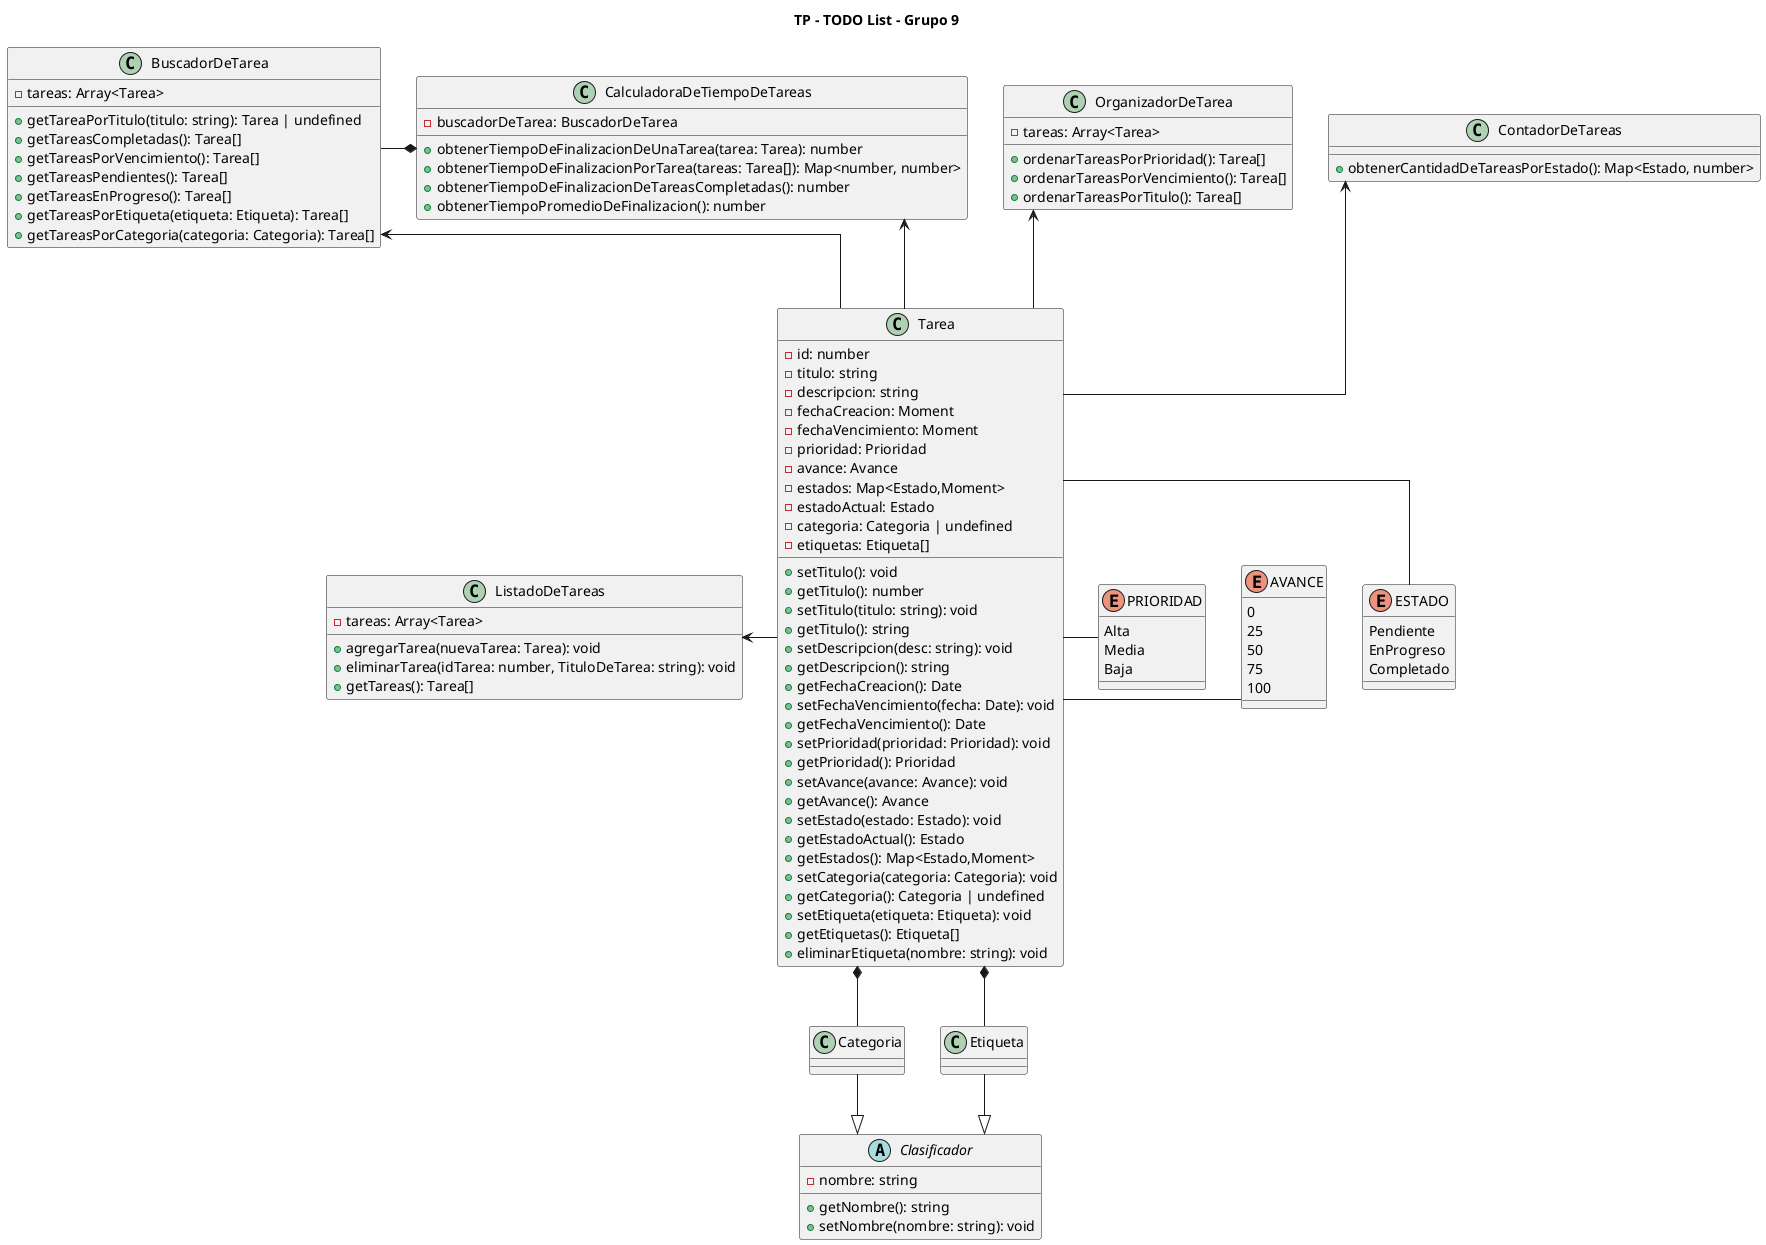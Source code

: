 @startuml ToDoList

title TP - TODO List - Grupo 9
skinparam lineType ortho

class Tarea{
   - id: number
   - titulo: string
   - descripcion: string
   - fechaCreacion: Moment
   - fechaVencimiento: Moment
   - prioridad: Prioridad
   - avance: Avance
   - estados: Map<Estado,Moment>
   - estadoActual: Estado
   - categoria: Categoria | undefined
   - etiquetas: Etiqueta[]
    
    + setTitulo(): void
    + getTitulo(): number
    + setTitulo(titulo: string): void
    + getTitulo(): string
    + setDescripcion(desc: string): void
    + getDescripcion(): string
    + getFechaCreacion(): Date
    + setFechaVencimiento(fecha: Date): void
    + getFechaVencimiento(): Date
    + setPrioridad(prioridad: Prioridad): void
    + getPrioridad(): Prioridad
    + setAvance(avance: Avance): void
    + getAvance(): Avance
    + setEstado(estado: Estado): void
    + getEstadoActual(): Estado
    + getEstados(): Map<Estado,Moment>
    + setCategoria(categoria: Categoria): void
    + getCategoria(): Categoria | undefined
    + setEtiqueta(etiqueta: Etiqueta): void
    + getEtiquetas(): Etiqueta[]
    + eliminarEtiqueta(nombre: string): void
}

class ListadoDeTareas{
    - tareas: Array<Tarea>
    + agregarTarea(nuevaTarea: Tarea): void
    + eliminarTarea(idTarea: number, TituloDeTarea: string): void
    + getTareas(): Tarea[]
}

class BuscadorDeTarea{
    - tareas: Array<Tarea>

    + getTareaPorTitulo(titulo: string): Tarea | undefined
    + getTareasCompletadas(): Tarea[]
    + getTareasPorVencimiento(): Tarea[]
    + getTareasPendientes(): Tarea[]
    + getTareasEnProgreso(): Tarea[]
    + getTareasPorEtiqueta(etiqueta: Etiqueta): Tarea[]
    + getTareasPorCategoria(categoria: Categoria): Tarea[]
}

class OrganizadorDeTarea{
    - tareas: Array<Tarea>

    + ordenarTareasPorPrioridad(): Tarea[]
    + ordenarTareasPorVencimiento(): Tarea[]
    + ordenarTareasPorTitulo(): Tarea[]
}

class CalculadoraDeTiempoDeTareas{
    - buscadorDeTarea: BuscadorDeTarea

    + obtenerTiempoDeFinalizacionDeUnaTarea(tarea: Tarea): number
    + obtenerTiempoDeFinalizacionPorTarea(tareas: Tarea[]): Map<number, number>
    + obtenerTiempoDeFinalizacionDeTareasCompletadas(): number
    + obtenerTiempoPromedioDeFinalizacion(): number
}

class ContadorDeTareas{
    + obtenerCantidadDeTareasPorEstado(): Map<Estado, number>
}

abstract class Clasificador{
    - nombre: string

    + getNombre(): string
    + setNombre(nombre: string): void
}

class Categoria {}
class Etiqueta {}

ENUM ESTADO{
    Pendiente
    EnProgreso
    Completado
}

ENUM AVANCE{
    0
    25
    50
    75
    100
}

ENUM PRIORIDAD{
    Alta
    Media
    Baja
}

CalculadoraDeTiempoDeTareas <-- Tarea
ContadorDeTareas <-- Tarea
OrganizadorDeTarea <-- Tarea
BuscadorDeTarea <-- Tarea
Tarea *-- Categoria
Tarea *-- Etiqueta
Tarea -left-> ListadoDeTareas
Categoria --|> Clasificador
Etiqueta --|> Clasificador
Tarea -right- ESTADO
Tarea -right- AVANCE
Tarea -right- PRIORIDAD
CalculadoraDeTiempoDeTareas *-left- BuscadorDeTarea
@enduml